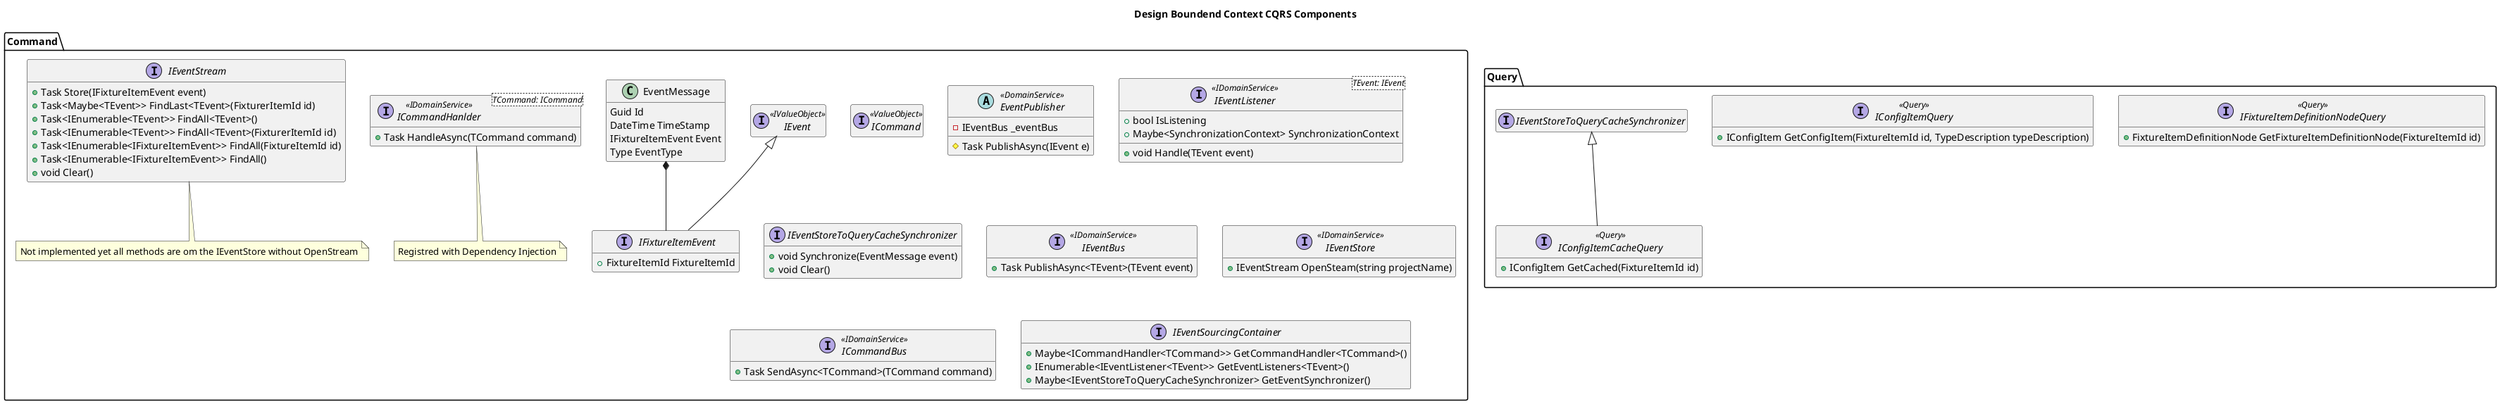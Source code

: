 @startuml Design Boundend Context CQRS Components
title Design Boundend Context CQRS Components
hide empty members

package Command {
    interface ICommand<<ValueObject>>

    interface IEvent<<IValueObject>> {
    }

    interface IFixtureItemEvent implements IEvent{
        + FixtureItemId FixtureItemId
    }

    abstract class EventPublisher<<DomainService>> {
        - IEventBus _eventBus
        # Task PublishAsync(IEvent e)
    }

    class EventMessage{
        Guid Id
        DateTime TimeStamp
        IFixtureItemEvent Event
        Type EventType
    }

    EventMessage *-- IFixtureItemEvent

    interface ICommandHanlder<TCommand: ICommand><<IDomainService>> {
        + Task HandleAsync(TCommand command)
    }
    note bottom of ICommandHanlder: Registred with Dependency Injection

    interface IEventListener<TEvent: IEvent><<IDomainService>>{
        + bool IsListening
        + Maybe<SynchronizationContext> SynchronizationContext
        + void Handle(TEvent event)
    }

    interface IEventStoreToQueryCacheSynchronizer {
        + void Synchronize(EventMessage event)
        + void Clear()
    }

    interface IEventBus<<IDomainService>>{
        + Task PublishAsync<TEvent>(TEvent event)
    }

    interface IEventStore<<IDomainService>>{
        + IEventStream OpenSteam(string projectName)
    }

    interface IEventStream{
        + Task Store(IFixtureItemEvent event)
        + Task<Maybe<TEvent>> FindLast<TEvent>(FixturerItemId id)
        + Task<IEnumerable<TEvent>> FindAll<TEvent>()
        + Task<IEnumerable<TEvent>> FindAll<TEvent>(FixturerItemId id)
        + Task<IEnumerable<IFixtureItemEvent>> FindAll(FixtureItemId id)
        + Task<IEnumerable<IFixtureItemEvent>> FindAll()
        + void Clear()
    }
    note bottom of IEventStream: Not implemented yet all methods are om the IEventStore without OpenStream

    interface ICommandBus<<IDomainService>>{
        + Task SendAsync<TCommand>(TCommand command)
    }

    interface IEventSourcingContainer{
        + Maybe<ICommandHandler<TCommand>> GetCommandHandler<TCommand>()
        + IEnumerable<IEventListener<TEvent>> GetEventListeners<TEvent>()
        + Maybe<IEventStoreToQueryCacheSynchronizer> GetEventSynchronizer()
    }
}

package Query{
    interface IFixtureItemDefinitionNodeQuery<<Query>>{
        + FixtureItemDefinitionNode GetFixtureItemDefinitionNode(FixtureItemId id)
    }

    interface IConfigItemQuery<<Query>>{
        + IConfigItem GetConfigItem(FixtureItemId id, TypeDescription typeDescription)
    }

    interface IConfigItemCacheQuery<<Query>> implements IEventStoreToQueryCacheSynchronizer{
        + IConfigItem GetCached(FixtureItemId id)
    }
}

@enduml